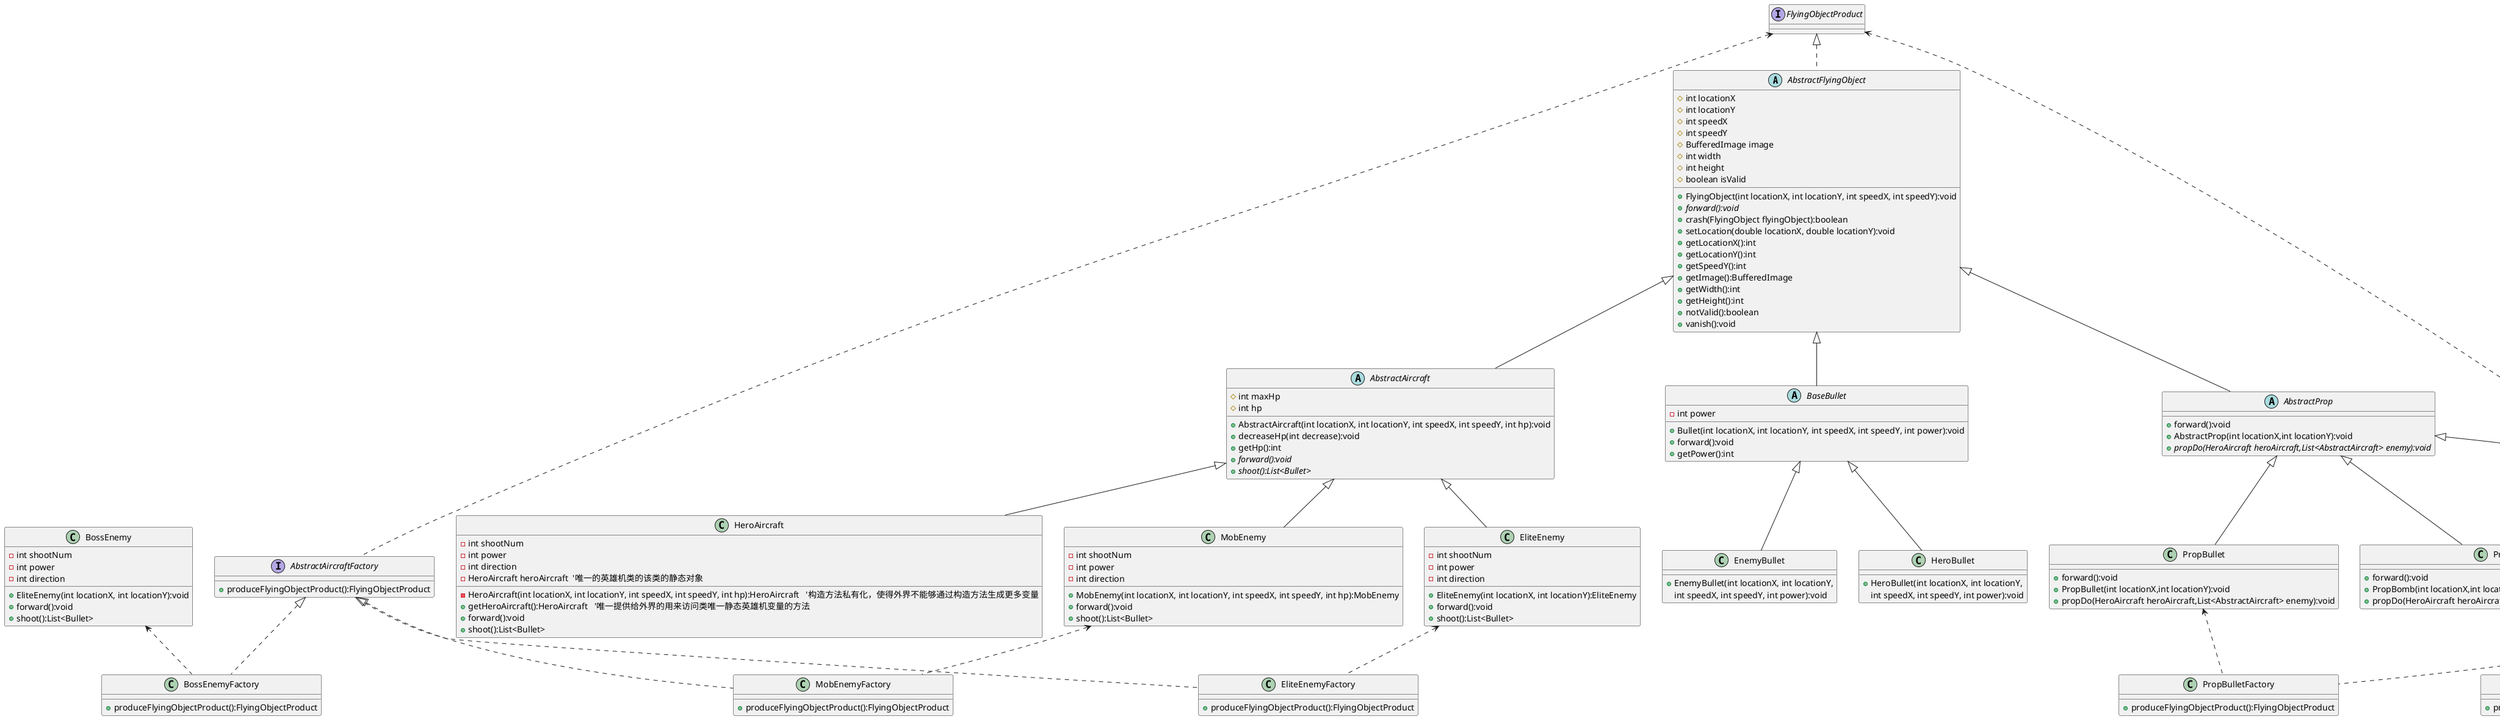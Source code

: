 @startuml
'https://plantuml.com/class-diagram

abstract class AbstractFlyingObject
{
    # int locationX
    # int locationY
    # int speedX
    # int speedY
    # BufferedImage image
    # int width
    # int height
    # boolean isValid

    + FlyingObject(int locationX, int locationY, int speedX, int speedY):void
    + {abstract} forward():void
    + crash(FlyingObject flyingObject):boolean
    + setLocation(double locationX, double locationY):void
    + getLocationX():int
    + getLocationY():int
    + getSpeedY():int
    + getImage():BufferedImage
    + getWidth():int
    + getHeight():int
    + notValid():boolean
    + vanish():void
}
abstract class AbstractAircraft
{
	# int maxHp
    # int hp
    + AbstractAircraft(int locationX, int locationY, int speedX, int speedY, int hp):void
    + decreaseHp(int decrease):void
    + getHp():int
    + {abstract} forward():void
    + {abstract} shoot():List<Bullet>
 }

abstract class BaseBullet
{
    - int power
    + Bullet(int locationX, int locationY, int speedX, int speedY, int power):void
    + forward():void
	+ getPower():int
}
abstract class AbstractProp{
    +forward():void
    +AbstractProp(int locationX,int locationY):void
    +{abstract} propDo(HeroAircraft heroAircraft,List<AbstractAircraft> enemy):void

}


AbstractFlyingObject <|-- AbstractAircraft
AbstractFlyingObject <|-- BaseBullet
AbstractFlyingObject <|-- AbstractProp

AbstractAircraft <|-- HeroAircraft
AbstractAircraft <|-- MobEnemy
AbstractAircraft <|-- EliteEnemy
'AbstractAircraft <|-- BossEnemy

BaseBullet <|-- HeroBullet
BaseBullet <|-- EnemyBullet

AbstractProp <|-- PropBlood
AbstractProp <|-- PropBomb
AbstractProp <|-- PropBullet



class HeroAircraft {
    - int shootNum
    - int power
    - int direction
    - HeroAircraft heroAircraft  '唯一的英雄机类的该类的静态对象
    - HeroAircraft(int locationX, int locationY, int speedX, int speedY, int hp):HeroAircraft   '构造方法私有化，使得外界不能够通过构造方法生成更多变量
    + getHeroAircraft():HeroAircraft   '唯一提供给外界的用来访问类唯一静态英雄机变量的方法
    + forward():void
    + shoot():List<Bullet>
}



class MobEnemy {
    - int shootNum
    - int power
    - int direction
    + MobEnemy(int locationX, int locationY, int speedX, int speedY, int hp):MobEnemy
    + forward():void
    + shoot():List<Bullet>
}

class EliteEnemy{
    - int shootNum
    - int power
    - int direction
    + EliteEnemy(int locationX, int locationY):EliteEnemy
    + forward():void
    + shoot():List<Bullet>
}

class BossEnemy{
    - int shootNum
    - int power
    - int direction
    + EliteEnemy(int locationX, int locationY):void
    + forward():void
    + shoot():List<Bullet>
}

class HeroBullet {
    + HeroBullet(int locationX, int locationY,
     int speedX, int speedY, int power):void
}

class EnemyBullet {
    + EnemyBullet(int locationX, int locationY,
     int speedX, int speedY, int power):void
}


class PropBlood {
    +forward():void
    +PropBlood(int locationX,int locationY):void
    +propDo(HeroAircraft heroAircraft,List<AbstractAircraft> enemy):void
}

class PropBomb {
    +forward():void
    +PropBomb(int locationX,int locationY):void
    +propDo(HeroAircraft heroAircraft,List<AbstractAircraft> enemy):void
}

class PropBullet {
    +forward():void
    +PropBullet(int locationX,int locationY):void
    +propDo(HeroAircraft heroAircraft,List<AbstractAircraft> enemy):void
}

'抽象工厂方法相关工厂接口和产品接口


interface AbstractPropFactory {
    +produceFlyingObjectProduct():FlyingObjectProduct
}

interface AbstractAircraftFactory {
    +produceFlyingObjectProduct():FlyingObjectProduct
}

interface FlyingObjectProduct {

}



'工厂接口依赖于产品接口
FlyingObjectProduct <.. AbstractPropFactory
FlyingObjectProduct <.. AbstractAircraftFactory

'实现工厂接口的各个具体工厂
class MobEnemyFactory {
    +produceFlyingObjectProduct():FlyingObjectProduct
}
class EliteEnemyFactory {
    +produceFlyingObjectProduct():FlyingObjectProduct
}
class BossEnemyFactory {
    +produceFlyingObjectProduct():FlyingObjectProduct
}

class PropBloodFactory {
    +produceFlyingObjectProduct():FlyingObjectProduct
}
class PropBulletFactory {
    +produceFlyingObjectProduct():FlyingObjectProduct
}
class PropBombFactory {
    +produceFlyingObjectProduct():FlyingObjectProduct
}

'需要让所有道具类飞机类都实现产品接口，所以让他们的共同抽象父类实现产品接口
FlyingObjectProduct <|.. AbstractFlyingObject

'描述实现工厂接口的具体工厂类型与工厂接口之间的实现关系
AbstractAircraftFactory <|.. MobEnemyFactory
AbstractAircraftFactory <|.. EliteEnemyFactory
AbstractAircraftFactory <|.. BossEnemyFactory
AbstractPropFactory <|.. PropBloodFactory
AbstractPropFactory <|.. PropBulletFactory
AbstractPropFactory <|.. PropBombFactory

'描述具体的工厂与他们要生产的具体产品类型之间的依赖关系，因为他们的生产方法依赖用到特定类型的构造方法
MobEnemy <.. MobEnemyFactory
EliteEnemy <.. EliteEnemyFactory
BossEnemy <.. BossEnemyFactory
PropBlood <.. PropBloodFactory
PropBullet <..PropBulletFactory
PropBomb <.. PropBombFactory



@enduml
